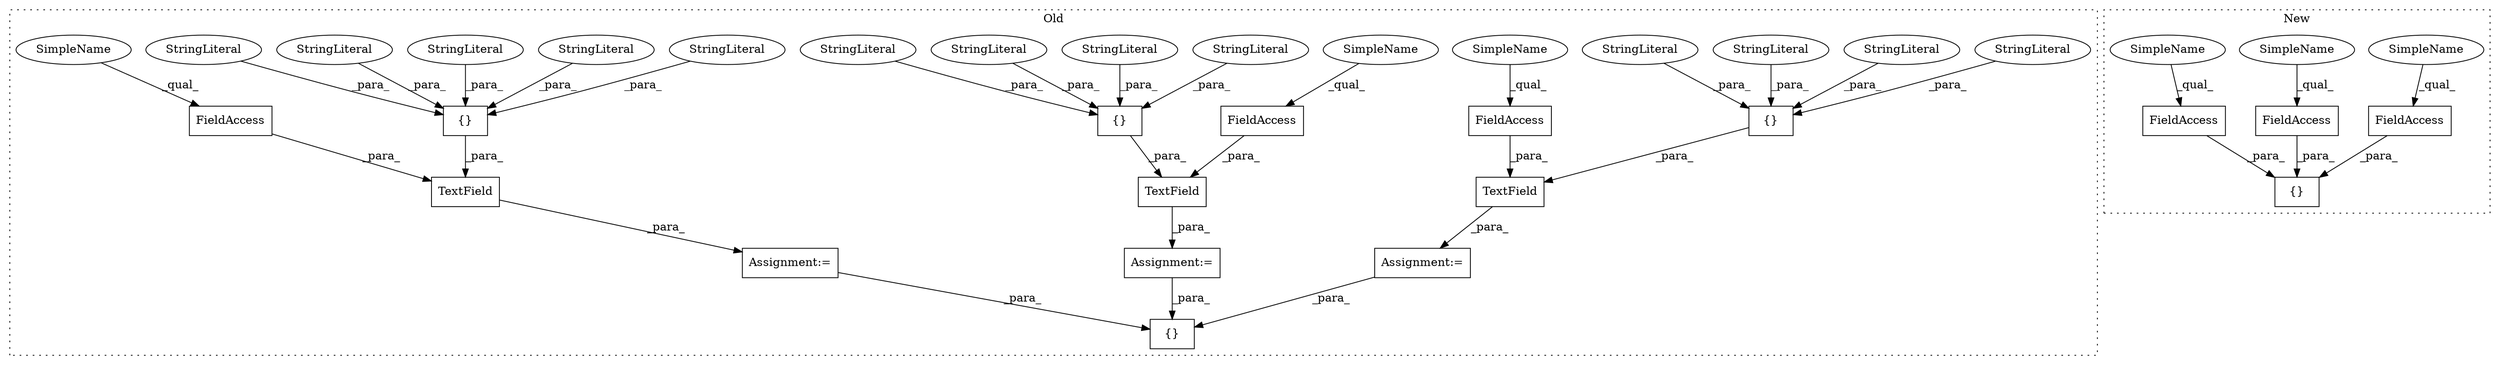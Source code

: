 digraph G {
subgraph cluster0 {
1 [label="TextField" a="32" s="3404,3472" l="10,1" shape="box"];
3 [label="{}" a="4" s="3691,3712" l="1,1" shape="box"];
4 [label="Assignment:=" a="7" s="3403" l="1" shape="box"];
5 [label="{}" a="4" s="3602,3635" l="1,1" shape="box"];
9 [label="TextField" a="32" s="3486,3566" l="10,1" shape="box"];
10 [label="{}" a="4" s="3426,3453" l="1,1" shape="box"];
11 [label="TextField" a="32" s="3580,3654" l="10,1" shape="box"];
12 [label="{}" a="4" s="3508,3547" l="1,1" shape="box"];
13 [label="StringLiteral" a="45" s="3443" l="10" shape="ellipse"];
14 [label="Assignment:=" a="7" s="3579" l="1" shape="box"];
15 [label="StringLiteral" a="45" s="3434" l="4" shape="ellipse"];
16 [label="StringLiteral" a="45" s="3615" l="9" shape="ellipse"];
17 [label="StringLiteral" a="45" s="3625" l="10" shape="ellipse"];
18 [label="StringLiteral" a="45" s="3509" l="6" shape="ellipse"];
19 [label="StringLiteral" a="45" s="3521" l="3" shape="ellipse"];
20 [label="StringLiteral" a="45" s="3610" l="4" shape="ellipse"];
21 [label="Assignment:=" a="7" s="3485" l="1" shape="box"];
22 [label="StringLiteral" a="45" s="3537" l="10" shape="ellipse"];
23 [label="StringLiteral" a="45" s="3516" l="4" shape="ellipse"];
24 [label="StringLiteral" a="45" s="3603" l="6" shape="ellipse"];
25 [label="StringLiteral" a="45" s="3439" l="3" shape="ellipse"];
26 [label="StringLiteral" a="45" s="3525" l="11" shape="ellipse"];
27 [label="StringLiteral" a="45" s="3427" l="6" shape="ellipse"];
28 [label="FieldAccess" a="22" s="3549" l="17" shape="box"];
29 [label="FieldAccess" a="22" s="3455" l="17" shape="box"];
30 [label="FieldAccess" a="22" s="3637" l="17" shape="box"];
31 [label="SimpleName" a="42" s="3637" l="4" shape="ellipse"];
32 [label="SimpleName" a="42" s="3549" l="4" shape="ellipse"];
33 [label="SimpleName" a="42" s="3455" l="4" shape="ellipse"];
label = "Old";
style="dotted";
}
subgraph cluster1 {
2 [label="{}" a="4" s="3033,3069" l="1,1" shape="box"];
6 [label="FieldAccess" a="22" s="3046" l="11" shape="box"];
7 [label="FieldAccess" a="22" s="3058" l="11" shape="box"];
8 [label="FieldAccess" a="22" s="3034" l="11" shape="box"];
34 [label="SimpleName" a="42" s="3058" l="4" shape="ellipse"];
35 [label="SimpleName" a="42" s="3046" l="4" shape="ellipse"];
36 [label="SimpleName" a="42" s="3034" l="4" shape="ellipse"];
label = "New";
style="dotted";
}
1 -> 4 [label="_para_"];
4 -> 3 [label="_para_"];
5 -> 11 [label="_para_"];
6 -> 2 [label="_para_"];
7 -> 2 [label="_para_"];
8 -> 2 [label="_para_"];
9 -> 21 [label="_para_"];
10 -> 1 [label="_para_"];
11 -> 14 [label="_para_"];
12 -> 9 [label="_para_"];
13 -> 10 [label="_para_"];
14 -> 3 [label="_para_"];
15 -> 10 [label="_para_"];
16 -> 5 [label="_para_"];
17 -> 5 [label="_para_"];
18 -> 12 [label="_para_"];
19 -> 12 [label="_para_"];
20 -> 5 [label="_para_"];
21 -> 3 [label="_para_"];
22 -> 12 [label="_para_"];
23 -> 12 [label="_para_"];
24 -> 5 [label="_para_"];
25 -> 10 [label="_para_"];
26 -> 12 [label="_para_"];
27 -> 10 [label="_para_"];
28 -> 9 [label="_para_"];
29 -> 1 [label="_para_"];
30 -> 11 [label="_para_"];
31 -> 30 [label="_qual_"];
32 -> 28 [label="_qual_"];
33 -> 29 [label="_qual_"];
34 -> 7 [label="_qual_"];
35 -> 6 [label="_qual_"];
36 -> 8 [label="_qual_"];
}